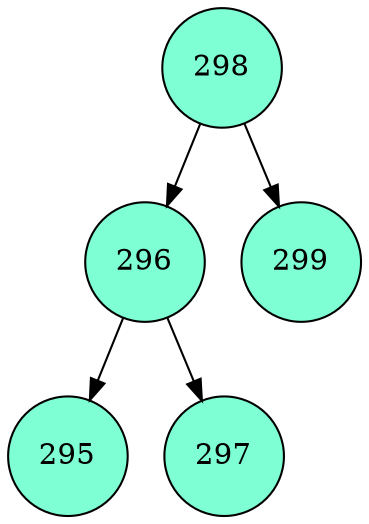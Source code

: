 digraph G{
node [shape=circle style=filled];
"0xc000006220"[label="298" fillcolor=aquamarine];
"0xc000006220" -> "0xc000267c00";
"0xc000006220" -> "0xc000267c08";
"0xc000267c00"[label="296" fillcolor=aquamarine];
"0xc000267c00" -> "0xc000267ae0";
"0xc000267c00" -> "0xc000267ae8";
"0xc000267ae0"[label="295" fillcolor=aquamarine];
"0xc000267ae8"[label="297" fillcolor=aquamarine];
"0xc000267c08"[label="299" fillcolor=aquamarine];

}

